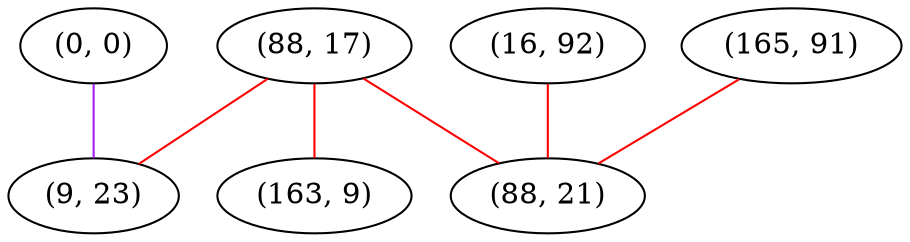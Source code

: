 graph "" {
"(0, 0)";
"(88, 17)";
"(16, 92)";
"(163, 9)";
"(165, 91)";
"(9, 23)";
"(88, 21)";
"(0, 0)" -- "(9, 23)"  [color=purple, key=0, weight=4];
"(88, 17)" -- "(163, 9)"  [color=red, key=0, weight=1];
"(88, 17)" -- "(88, 21)"  [color=red, key=0, weight=1];
"(88, 17)" -- "(9, 23)"  [color=red, key=0, weight=1];
"(16, 92)" -- "(88, 21)"  [color=red, key=0, weight=1];
"(165, 91)" -- "(88, 21)"  [color=red, key=0, weight=1];
}
